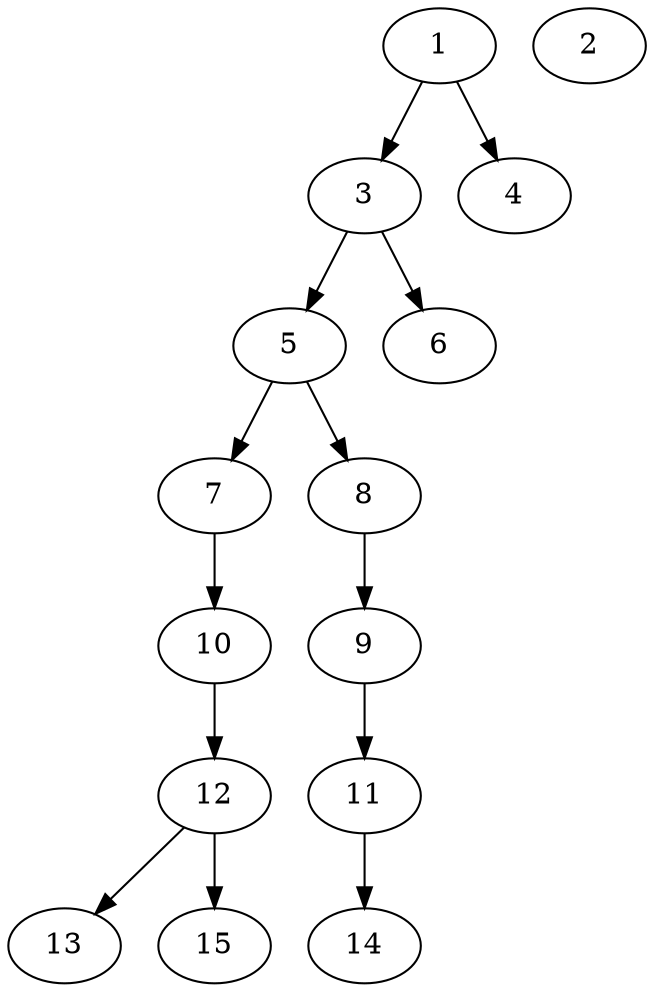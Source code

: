 // DAG automatically generated by daggen at Thu Oct  3 13:59:27 2019
// ./daggen --dot -n 15 --ccr 0.4 --fat 0.5 --regular 0.9 --density 0.5 --mindata 5242880 --maxdata 52428800 
digraph G {
  1 [size="25886720", alpha="0.12", expect_size="10354688"] 
  1 -> 3 [size ="10354688"]
  1 -> 4 [size ="10354688"]
  2 [size="83312640", alpha="0.01", expect_size="33325056"] 
  3 [size="90652160", alpha="0.01", expect_size="36260864"] 
  3 -> 5 [size ="36260864"]
  3 -> 6 [size ="36260864"]
  4 [size="97617920", alpha="0.14", expect_size="39047168"] 
  5 [size="119895040", alpha="0.07", expect_size="47958016"] 
  5 -> 7 [size ="47958016"]
  5 -> 8 [size ="47958016"]
  6 [size="84999680", alpha="0.17", expect_size="33999872"] 
  7 [size="124579840", alpha="0.01", expect_size="49831936"] 
  7 -> 10 [size ="49831936"]
  8 [size="101527040", alpha="0.01", expect_size="40610816"] 
  8 -> 9 [size ="40610816"]
  9 [size="107276800", alpha="0.07", expect_size="42910720"] 
  9 -> 11 [size ="42910720"]
  10 [size="114360320", alpha="0.08", expect_size="45744128"] 
  10 -> 12 [size ="45744128"]
  11 [size="80888320", alpha="0.10", expect_size="32355328"] 
  11 -> 14 [size ="32355328"]
  12 [size="32071680", alpha="0.12", expect_size="12828672"] 
  12 -> 13 [size ="12828672"]
  12 -> 15 [size ="12828672"]
  13 [size="36034560", alpha="0.19", expect_size="14413824"] 
  14 [size="42836480", alpha="0.10", expect_size="17134592"] 
  15 [size="128268800", alpha="0.10", expect_size="51307520"] 
}
